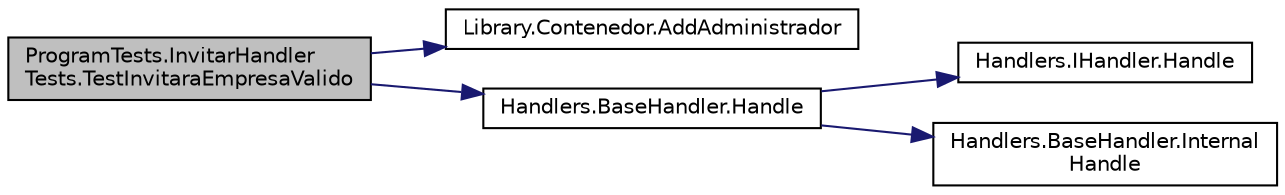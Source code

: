 digraph "ProgramTests.InvitarHandlerTests.TestInvitaraEmpresaValido"
{
 // INTERACTIVE_SVG=YES
 // LATEX_PDF_SIZE
  edge [fontname="Helvetica",fontsize="10",labelfontname="Helvetica",labelfontsize="10"];
  node [fontname="Helvetica",fontsize="10",shape=record];
  rankdir="LR";
  Node1 [label="ProgramTests.InvitarHandler\lTests.TestInvitaraEmpresaValido",height=0.2,width=0.4,color="black", fillcolor="grey75", style="filled", fontcolor="black",tooltip="Este test prueba como se procesa el mensaje cuando el usuario es administrador."];
  Node1 -> Node2 [color="midnightblue",fontsize="10",style="solid",fontname="Helvetica"];
  Node2 [label="Library.Contenedor.AddAdministrador",height=0.2,width=0.4,color="black", fillcolor="white", style="filled",URL="$classLibrary_1_1Contenedor.html#ac78142c14723ad56b3901cedec73568c",tooltip="Agrega a un administrador a la lista de admins."];
  Node1 -> Node3 [color="midnightblue",fontsize="10",style="solid",fontname="Helvetica"];
  Node3 [label="Handlers.BaseHandler.Handle",height=0.2,width=0.4,color="black", fillcolor="white", style="filled",URL="$classHandlers_1_1BaseHandler.html#af57875ebe4cc0deb8a06ae86cbb89817",tooltip="Procesa el mensaje o la pasa al siguiente \"handler\" si existe."];
  Node3 -> Node4 [color="midnightblue",fontsize="10",style="solid",fontname="Helvetica"];
  Node4 [label="Handlers.IHandler.Handle",height=0.2,width=0.4,color="black", fillcolor="white", style="filled",URL="$interfaceHandlers_1_1IHandler.html#a541a3c9f352c8760d85fdb620f3653a8",tooltip="Procesa el mensaje o la pasa al siguiente \"handler\" si existe."];
  Node3 -> Node5 [color="midnightblue",fontsize="10",style="solid",fontname="Helvetica"];
  Node5 [label="Handlers.BaseHandler.Internal\lHandle",height=0.2,width=0.4,color="black", fillcolor="white", style="filled",URL="$classHandlers_1_1BaseHandler.html#ab8eb809015c82d9e7b788d13597a1b2b",tooltip="Este método debe ser sobreescrito por las clases sucesores. La clase sucesora procesa el mensaje y re..."];
}
